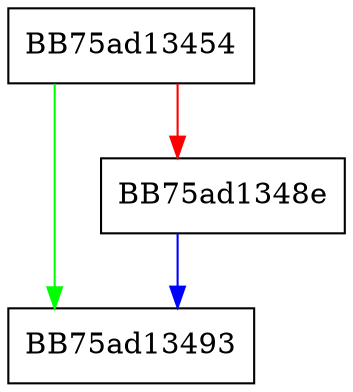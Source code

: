 digraph LocateInstructionAddEcxEdxAtSpecificPosition {
  node [shape="box"];
  graph [splines=ortho];
  BB75ad13454 -> BB75ad13493 [color="green"];
  BB75ad13454 -> BB75ad1348e [color="red"];
  BB75ad1348e -> BB75ad13493 [color="blue"];
}